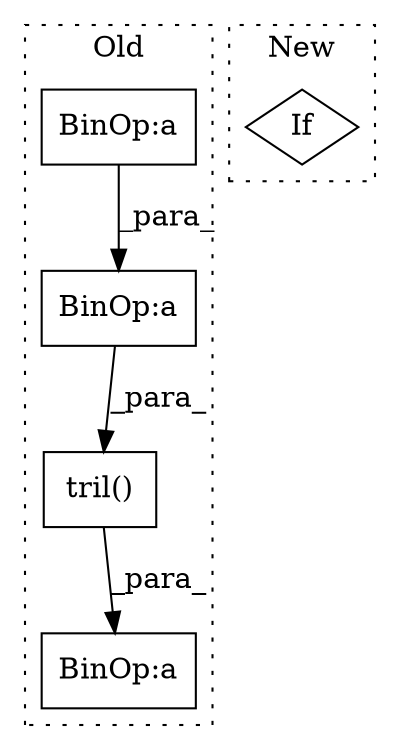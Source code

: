 digraph G {
subgraph cluster0 {
1 [label="tril()" a="75" s="9236,9248" l="11,14" shape="box"];
3 [label="BinOp:a" a="82" s="8940" l="3" shape="box"];
4 [label="BinOp:a" a="82" s="9233" l="3" shape="box"];
5 [label="BinOp:a" a="82" s="8919" l="3" shape="box"];
label = "Old";
style="dotted";
}
subgraph cluster1 {
2 [label="If" a="96" s="9454,9473" l="3,18" shape="diamond"];
label = "New";
style="dotted";
}
1 -> 4 [label="_para_"];
3 -> 1 [label="_para_"];
5 -> 3 [label="_para_"];
}